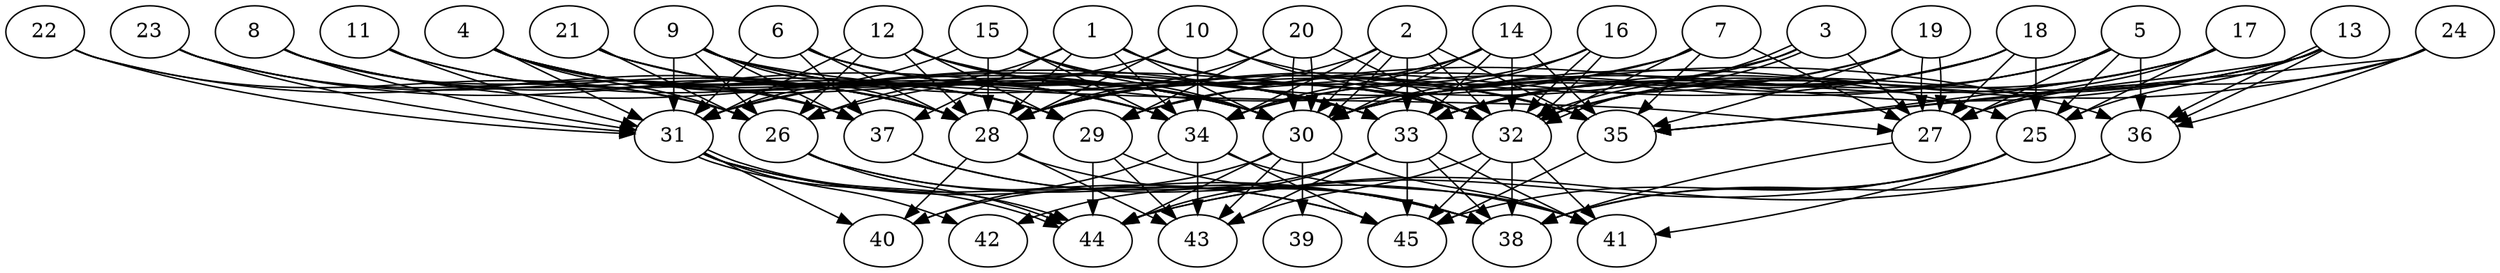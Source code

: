 // DAG (tier=3-complex, mode=data, n=45, ccr=0.514, fat=0.762, density=0.719, regular=0.208, jump=0.254, mindata=4194304, maxdata=33554432)
// DAG automatically generated by daggen at Sun Aug 24 16:33:35 2025
// /home/ermia/Project/Environments/daggen/bin/daggen --dot --ccr 0.514 --fat 0.762 --regular 0.208 --density 0.719 --jump 0.254 --mindata 4194304 --maxdata 33554432 -n 45 
digraph G {
  1 [size="148632603342783232", alpha="0.06", expect_size="74316301671391616"]
  1 -> 26 [size ="3139585156579328"]
  1 -> 28 [size ="3139585156579328"]
  1 -> 30 [size ="3139585156579328"]
  1 -> 32 [size ="3139585156579328"]
  1 -> 34 [size ="3139585156579328"]
  1 -> 35 [size ="3139585156579328"]
  1 -> 37 [size ="3139585156579328"]
  2 [size="283832072725456768", alpha="0.05", expect_size="141916036362728384"]
  2 -> 28 [size ="5659363280683008"]
  2 -> 30 [size ="5659363280683008"]
  2 -> 30 [size ="5659363280683008"]
  2 -> 32 [size ="5659363280683008"]
  2 -> 33 [size ="5659363280683008"]
  2 -> 34 [size ="5659363280683008"]
  2 -> 35 [size ="5659363280683008"]
  3 [size="2543829826812860432384", alpha="0.12", expect_size="1271914913406430216192"]
  3 -> 26 [size ="1490786176729088"]
  3 -> 27 [size ="1490786176729088"]
  3 -> 32 [size ="1490786176729088"]
  3 -> 32 [size ="1490786176729088"]
  3 -> 33 [size ="1490786176729088"]
  4 [size="69792815303413008", alpha="0.03", expect_size="34896407651706504"]
  4 -> 26 [size ="4431787379916800"]
  4 -> 28 [size ="4431787379916800"]
  4 -> 29 [size ="4431787379916800"]
  4 -> 30 [size ="4431787379916800"]
  4 -> 31 [size ="4431787379916800"]
  4 -> 33 [size ="4431787379916800"]
  4 -> 34 [size ="4431787379916800"]
  4 -> 37 [size ="4431787379916800"]
  5 [size="5612172523009426432", alpha="0.02", expect_size="2806086261504713216"]
  5 -> 25 [size ="1903324563505152"]
  5 -> 27 [size ="1903324563505152"]
  5 -> 29 [size ="1903324563505152"]
  5 -> 33 [size ="1903324563505152"]
  5 -> 34 [size ="1903324563505152"]
  5 -> 36 [size ="1903324563505152"]
  6 [size="16320388316890675544064", alpha="0.10", expect_size="8160194158445337772032"]
  6 -> 28 [size ="5147270345392128"]
  6 -> 30 [size ="5147270345392128"]
  6 -> 31 [size ="5147270345392128"]
  6 -> 33 [size ="5147270345392128"]
  6 -> 35 [size ="5147270345392128"]
  6 -> 37 [size ="5147270345392128"]
  7 [size="93489533782703984", alpha="0.19", expect_size="46744766891351992"]
  7 -> 27 [size ="2359996692037632"]
  7 -> 31 [size ="2359996692037632"]
  7 -> 32 [size ="2359996692037632"]
  7 -> 34 [size ="2359996692037632"]
  7 -> 35 [size ="2359996692037632"]
  8 [size="63125047560490000", alpha="0.16", expect_size="31562523780245000"]
  8 -> 26 [size ="1289832366080000"]
  8 -> 28 [size ="1289832366080000"]
  8 -> 29 [size ="1289832366080000"]
  8 -> 31 [size ="1289832366080000"]
  8 -> 33 [size ="1289832366080000"]
  9 [size="119465251852951232", alpha="0.04", expect_size="59732625926475616"]
  9 -> 26 [size ="2291556178460672"]
  9 -> 27 [size ="2291556178460672"]
  9 -> 28 [size ="2291556178460672"]
  9 -> 30 [size ="2291556178460672"]
  9 -> 31 [size ="2291556178460672"]
  9 -> 34 [size ="2291556178460672"]
  9 -> 35 [size ="2291556178460672"]
  9 -> 37 [size ="2291556178460672"]
  10 [size="6321348905509969920", alpha="0.17", expect_size="3160674452754984960"]
  10 -> 25 [size ="3223225349701632"]
  10 -> 28 [size ="3223225349701632"]
  10 -> 31 [size ="3223225349701632"]
  10 -> 32 [size ="3223225349701632"]
  10 -> 34 [size ="3223225349701632"]
  11 [size="30339192458185684287488", alpha="0.12", expect_size="15169596229092842143744"]
  11 -> 29 [size ="7782025775808512"]
  11 -> 30 [size ="7782025775808512"]
  11 -> 31 [size ="7782025775808512"]
  12 [size="8731146840702657232896", alpha="0.19", expect_size="4365573420351328616448"]
  12 -> 26 [size ="3392117195931648"]
  12 -> 28 [size ="3392117195931648"]
  12 -> 29 [size ="3392117195931648"]
  12 -> 30 [size ="3392117195931648"]
  12 -> 31 [size ="3392117195931648"]
  12 -> 32 [size ="3392117195931648"]
  12 -> 36 [size ="3392117195931648"]
  13 [size="7971392779968444416", alpha="0.13", expect_size="3985696389984222208"]
  13 -> 25 [size ="8237150810144768"]
  13 -> 29 [size ="8237150810144768"]
  13 -> 32 [size ="8237150810144768"]
  13 -> 33 [size ="8237150810144768"]
  13 -> 35 [size ="8237150810144768"]
  13 -> 36 [size ="8237150810144768"]
  13 -> 36 [size ="8237150810144768"]
  14 [size="12269758510308706304", alpha="0.02", expect_size="6134879255154353152"]
  14 -> 28 [size ="4616851606732800"]
  14 -> 30 [size ="4616851606732800"]
  14 -> 32 [size ="4616851606732800"]
  14 -> 33 [size ="4616851606732800"]
  14 -> 34 [size ="4616851606732800"]
  14 -> 35 [size ="4616851606732800"]
  15 [size="3817856340393174499328", alpha="0.14", expect_size="1908928170196587249664"]
  15 -> 28 [size ="1954203148746752"]
  15 -> 30 [size ="1954203148746752"]
  15 -> 31 [size ="1954203148746752"]
  15 -> 32 [size ="1954203148746752"]
  15 -> 33 [size ="1954203148746752"]
  15 -> 34 [size ="1954203148746752"]
  16 [size="2025014415283191808000", alpha="0.14", expect_size="1012507207641595904000"]
  16 -> 29 [size ="1280487666483200"]
  16 -> 30 [size ="1280487666483200"]
  16 -> 32 [size ="1280487666483200"]
  16 -> 32 [size ="1280487666483200"]
  17 [size="72171998396594688", alpha="0.18", expect_size="36085999198297344"]
  17 -> 25 [size ="1632912206200832"]
  17 -> 27 [size ="1632912206200832"]
  17 -> 30 [size ="1632912206200832"]
  17 -> 32 [size ="1632912206200832"]
  17 -> 35 [size ="1632912206200832"]
  18 [size="1263343454526250156032", alpha="0.03", expect_size="631671727263125078016"]
  18 -> 25 [size ="934912450363392"]
  18 -> 27 [size ="934912450363392"]
  18 -> 28 [size ="934912450363392"]
  18 -> 30 [size ="934912450363392"]
  18 -> 32 [size ="934912450363392"]
  18 -> 33 [size ="934912450363392"]
  19 [size="116838741035909088", alpha="0.07", expect_size="58419370517954544"]
  19 -> 27 [size ="5962697401171968"]
  19 -> 27 [size ="5962697401171968"]
  19 -> 28 [size ="5962697401171968"]
  19 -> 30 [size ="5962697401171968"]
  19 -> 35 [size ="5962697401171968"]
  20 [size="1208729729743778048", alpha="0.03", expect_size="604364864871889024"]
  20 -> 28 [size ="798587504033792"]
  20 -> 29 [size ="798587504033792"]
  20 -> 30 [size ="798587504033792"]
  20 -> 30 [size ="798587504033792"]
  20 -> 32 [size ="798587504033792"]
  21 [size="5269145579844680704", alpha="0.06", expect_size="2634572789922340352"]
  21 -> 26 [size ="4247865337577472"]
  21 -> 29 [size ="4247865337577472"]
  21 -> 30 [size ="4247865337577472"]
  21 -> 34 [size ="4247865337577472"]
  22 [size="33347531973749424", alpha="0.10", expect_size="16673765986874712"]
  22 -> 26 [size ="532049945427968"]
  22 -> 28 [size ="532049945427968"]
  22 -> 31 [size ="532049945427968"]
  23 [size="7825262285820765667328", alpha="0.16", expect_size="3912631142910382833664"]
  23 -> 28 [size ="3153231978954752"]
  23 -> 31 [size ="3153231978954752"]
  23 -> 34 [size ="3153231978954752"]
  23 -> 37 [size ="3153231978954752"]
  24 [size="626441152072045184", alpha="0.08", expect_size="313220576036022592"]
  24 -> 27 [size ="293097300819968"]
  24 -> 30 [size ="293097300819968"]
  24 -> 35 [size ="293097300819968"]
  24 -> 36 [size ="293097300819968"]
  25 [size="56815300173751904", alpha="0.12", expect_size="28407650086875952"]
  25 -> 38 [size ="1678875947958272"]
  25 -> 41 [size ="1678875947958272"]
  25 -> 44 [size ="1678875947958272"]
  25 -> 45 [size ="1678875947958272"]
  26 [size="3283027209252433920", alpha="0.12", expect_size="1641513604626216960"]
  26 -> 38 [size ="6504057090867200"]
  26 -> 44 [size ="6504057090867200"]
  26 -> 45 [size ="6504057090867200"]
  27 [size="34289410336331116", alpha="0.09", expect_size="17144705168165558"]
  27 -> 38 [size ="1043641116131328"]
  28 [size="158388509156319520", alpha="0.10", expect_size="79194254578159760"]
  28 -> 38 [size ="7245845548236800"]
  28 -> 40 [size ="7245845548236800"]
  28 -> 43 [size ="7245845548236800"]
  29 [size="5085490100085379072", alpha="0.14", expect_size="2542745050042689536"]
  29 -> 38 [size ="3382003554582528"]
  29 -> 43 [size ="3382003554582528"]
  29 -> 44 [size ="3382003554582528"]
  30 [size="45315791804668032", alpha="0.18", expect_size="22657895902334016"]
  30 -> 39 [size ="1929952144392192"]
  30 -> 40 [size ="1929952144392192"]
  30 -> 41 [size ="1929952144392192"]
  30 -> 43 [size ="1929952144392192"]
  30 -> 44 [size ="1929952144392192"]
  31 [size="9230539154400401408", alpha="0.17", expect_size="4615269577200200704"]
  31 -> 38 [size ="5925183613304832"]
  31 -> 40 [size ="5925183613304832"]
  31 -> 42 [size ="5925183613304832"]
  31 -> 44 [size ="5925183613304832"]
  31 -> 44 [size ="5925183613304832"]
  31 -> 45 [size ="5925183613304832"]
  32 [size="11783160546740838", alpha="0.10", expect_size="5891580273370419"]
  32 -> 38 [size ="492849384652800"]
  32 -> 41 [size ="492849384652800"]
  32 -> 43 [size ="492849384652800"]
  32 -> 45 [size ="492849384652800"]
  33 [size="10345931574616508416", alpha="0.11", expect_size="5172965787308254208"]
  33 -> 38 [size ="5442292655587328"]
  33 -> 41 [size ="5442292655587328"]
  33 -> 42 [size ="5442292655587328"]
  33 -> 43 [size ="5442292655587328"]
  33 -> 44 [size ="5442292655587328"]
  33 -> 45 [size ="5442292655587328"]
  34 [size="9118302711606185984", alpha="0.17", expect_size="4559151355803092992"]
  34 -> 40 [size ="3655467008000000"]
  34 -> 41 [size ="3655467008000000"]
  34 -> 43 [size ="3655467008000000"]
  34 -> 45 [size ="3655467008000000"]
  35 [size="1166144767925772353536", alpha="0.02", expect_size="583072383962886176768"]
  35 -> 45 [size ="886322210275328"]
  36 [size="3995385535964605579264", alpha="0.19", expect_size="1997692767982302789632"]
  36 -> 38 [size ="2014323018825728"]
  36 -> 44 [size ="2014323018825728"]
  37 [size="1934593402392451072", alpha="0.13", expect_size="967296701196225536"]
  37 -> 38 [size ="1209369249185792"]
  37 -> 41 [size ="1209369249185792"]
  38 [size="17415290664454851657728", alpha="0.10", expect_size="8707645332227425828864"]
  39 [size="1975756857202479988736", alpha="0.08", expect_size="987878428601239994368"]
  40 [size="8137460495141006336", alpha="0.07", expect_size="4068730247570503168"]
  41 [size="790348855972814913536", alpha="0.15", expect_size="395174427986407456768"]
  42 [size="72008660063197832", alpha="0.18", expect_size="36004330031598916"]
  43 [size="64794650248209712", alpha="0.13", expect_size="32397325124104856"]
  44 [size="16821546838501414141952", alpha="0.00", expect_size="8410773419250707070976"]
  45 [size="9777887050761968", alpha="0.17", expect_size="4888943525380984"]
}